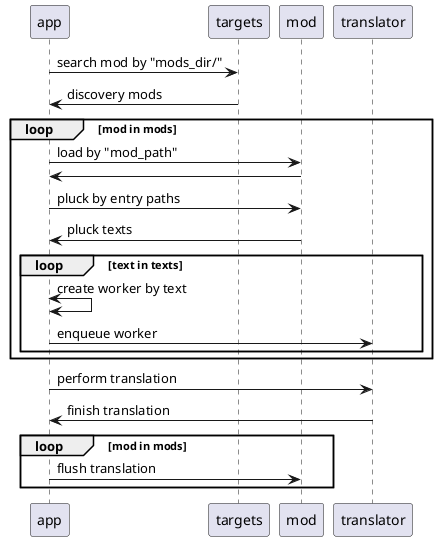 @startuml

app -> targets: search mod by "mods_dir/"
app <- targets: discovery mods
loop mod in mods
  app -> mod: load by "mod_path"
  app <- mod
  app -> mod: pluck by entry paths
  app <- mod: pluck texts
  loop text in texts
    app <-> app: create worker by text
    app -> translator: enqueue worker
  end loop
end loop

app -> translator: perform translation
app <- translator: finish translation

loop mod in mods
  app -> mod: flush translation
end loop

@enduml
